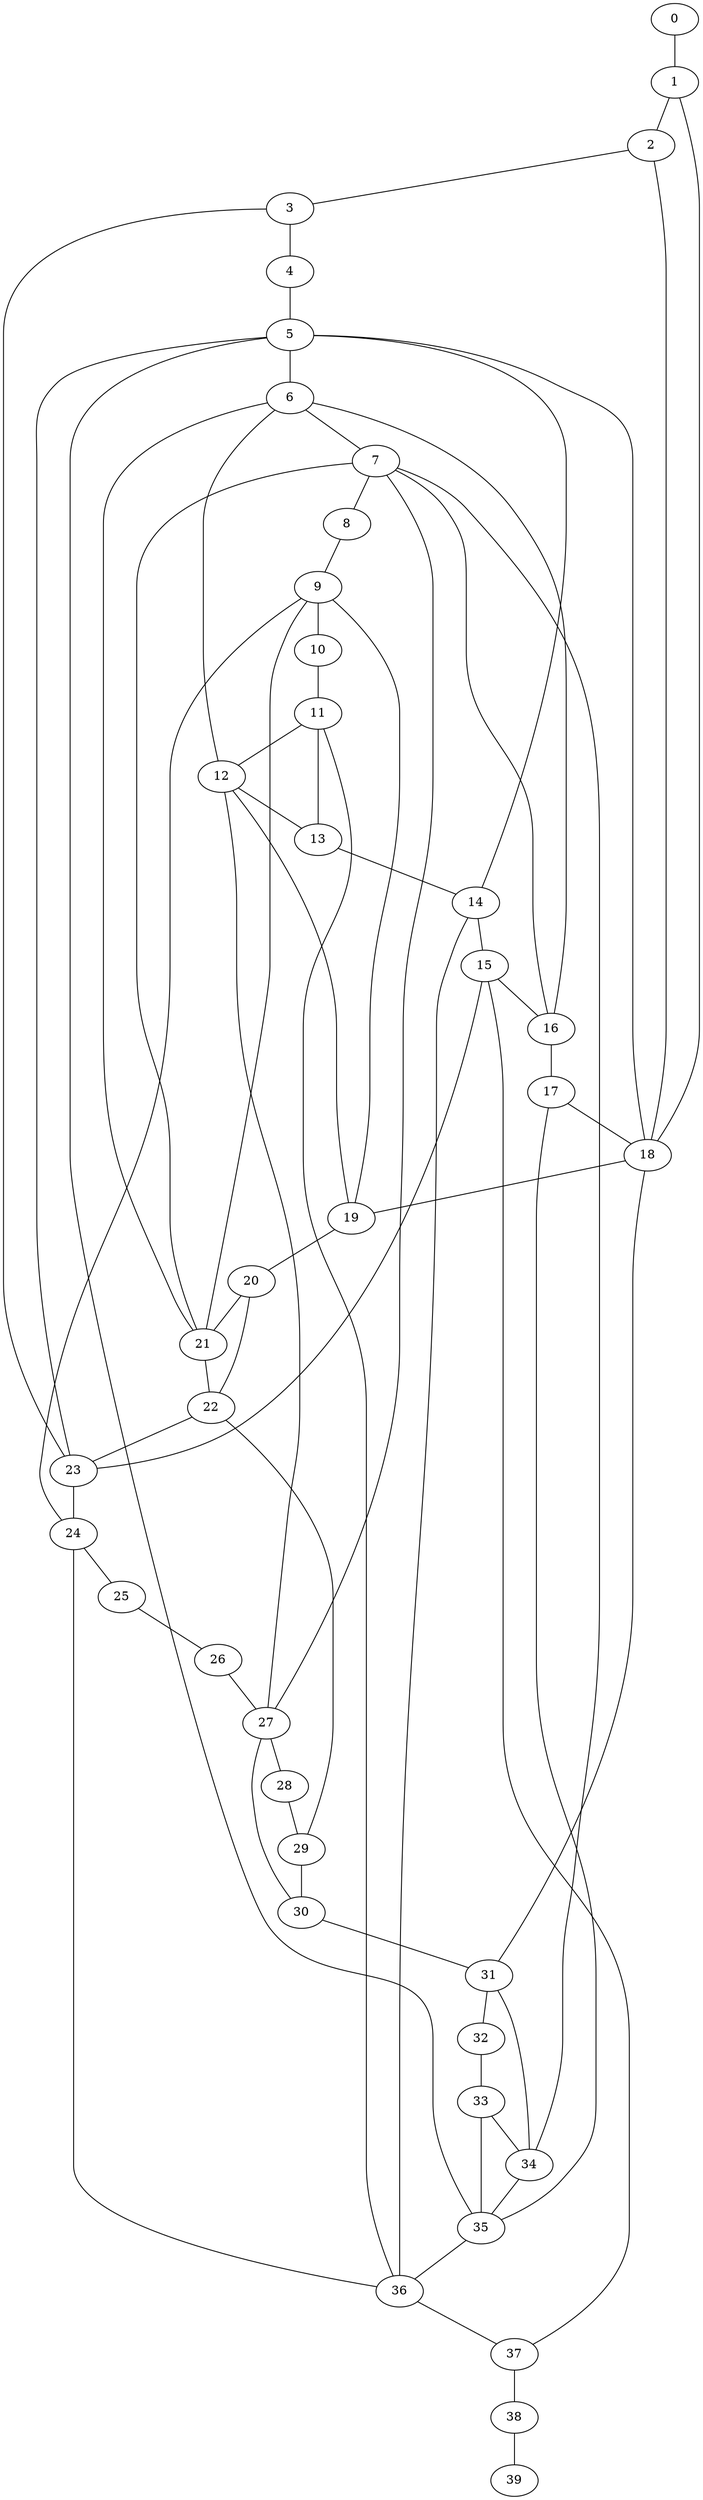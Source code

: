
graph graphname {
    0 -- 1
1 -- 2
1 -- 18
2 -- 3
2 -- 18
3 -- 4
3 -- 23
4 -- 5
5 -- 6
5 -- 23
5 -- 35
5 -- 14
5 -- 18
6 -- 7
6 -- 21
6 -- 12
6 -- 16
7 -- 8
7 -- 21
7 -- 16
7 -- 27
7 -- 34
8 -- 9
9 -- 10
9 -- 21
9 -- 24
9 -- 19
10 -- 11
11 -- 12
11 -- 13
11 -- 36
12 -- 13
12 -- 27
12 -- 19
13 -- 14
14 -- 15
14 -- 36
15 -- 16
15 -- 23
15 -- 37
16 -- 17
17 -- 18
17 -- 35
18 -- 19
18 -- 31
19 -- 20
20 -- 21
20 -- 22
21 -- 22
22 -- 23
22 -- 29
23 -- 24
24 -- 25
24 -- 36
25 -- 26
26 -- 27
27 -- 28
27 -- 30
28 -- 29
29 -- 30
30 -- 31
31 -- 32
31 -- 34
32 -- 33
33 -- 34
33 -- 35
34 -- 35
35 -- 36
36 -- 37
37 -- 38
38 -- 39

}
